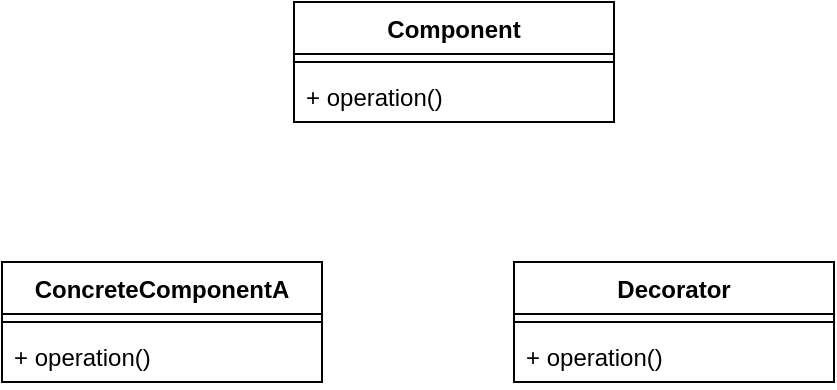 <mxfile version="20.8.5" type="github">
  <diagram id="C5RBs43oDa-KdzZeNtuy" name="Page-1">
    <mxGraphModel dx="1434" dy="764" grid="1" gridSize="10" guides="1" tooltips="1" connect="1" arrows="1" fold="1" page="1" pageScale="1" pageWidth="827" pageHeight="1169" math="0" shadow="0">
      <root>
        <mxCell id="WIyWlLk6GJQsqaUBKTNV-0" />
        <mxCell id="WIyWlLk6GJQsqaUBKTNV-1" parent="WIyWlLk6GJQsqaUBKTNV-0" />
        <mxCell id="ZfZTRCn17i9MKFHVlJAH-45" value="Component" style="swimlane;fontStyle=1;align=center;verticalAlign=top;childLayout=stackLayout;horizontal=1;startSize=26;horizontalStack=0;resizeParent=1;resizeParentMax=0;resizeLast=0;collapsible=1;marginBottom=0;" vertex="1" parent="WIyWlLk6GJQsqaUBKTNV-1">
          <mxGeometry x="240" y="80" width="160" height="60" as="geometry" />
        </mxCell>
        <mxCell id="ZfZTRCn17i9MKFHVlJAH-47" value="" style="line;strokeWidth=1;fillColor=none;align=left;verticalAlign=middle;spacingTop=-1;spacingLeft=3;spacingRight=3;rotatable=0;labelPosition=right;points=[];portConstraint=eastwest;strokeColor=inherit;" vertex="1" parent="ZfZTRCn17i9MKFHVlJAH-45">
          <mxGeometry y="26" width="160" height="8" as="geometry" />
        </mxCell>
        <mxCell id="ZfZTRCn17i9MKFHVlJAH-48" value="+ operation()" style="text;strokeColor=none;fillColor=none;align=left;verticalAlign=top;spacingLeft=4;spacingRight=4;overflow=hidden;rotatable=0;points=[[0,0.5],[1,0.5]];portConstraint=eastwest;" vertex="1" parent="ZfZTRCn17i9MKFHVlJAH-45">
          <mxGeometry y="34" width="160" height="26" as="geometry" />
        </mxCell>
        <mxCell id="ZfZTRCn17i9MKFHVlJAH-49" value="ConcreteComponentA" style="swimlane;fontStyle=1;align=center;verticalAlign=top;childLayout=stackLayout;horizontal=1;startSize=26;horizontalStack=0;resizeParent=1;resizeParentMax=0;resizeLast=0;collapsible=1;marginBottom=0;" vertex="1" parent="WIyWlLk6GJQsqaUBKTNV-1">
          <mxGeometry x="94" y="210" width="160" height="60" as="geometry" />
        </mxCell>
        <mxCell id="ZfZTRCn17i9MKFHVlJAH-50" value="" style="line;strokeWidth=1;fillColor=none;align=left;verticalAlign=middle;spacingTop=-1;spacingLeft=3;spacingRight=3;rotatable=0;labelPosition=right;points=[];portConstraint=eastwest;strokeColor=inherit;" vertex="1" parent="ZfZTRCn17i9MKFHVlJAH-49">
          <mxGeometry y="26" width="160" height="8" as="geometry" />
        </mxCell>
        <mxCell id="ZfZTRCn17i9MKFHVlJAH-51" value="+ operation()" style="text;strokeColor=none;fillColor=none;align=left;verticalAlign=top;spacingLeft=4;spacingRight=4;overflow=hidden;rotatable=0;points=[[0,0.5],[1,0.5]];portConstraint=eastwest;" vertex="1" parent="ZfZTRCn17i9MKFHVlJAH-49">
          <mxGeometry y="34" width="160" height="26" as="geometry" />
        </mxCell>
        <mxCell id="ZfZTRCn17i9MKFHVlJAH-52" value="Decorator" style="swimlane;fontStyle=1;align=center;verticalAlign=top;childLayout=stackLayout;horizontal=1;startSize=26;horizontalStack=0;resizeParent=1;resizeParentMax=0;resizeLast=0;collapsible=1;marginBottom=0;" vertex="1" parent="WIyWlLk6GJQsqaUBKTNV-1">
          <mxGeometry x="350" y="210" width="160" height="60" as="geometry" />
        </mxCell>
        <mxCell id="ZfZTRCn17i9MKFHVlJAH-53" value="" style="line;strokeWidth=1;fillColor=none;align=left;verticalAlign=middle;spacingTop=-1;spacingLeft=3;spacingRight=3;rotatable=0;labelPosition=right;points=[];portConstraint=eastwest;strokeColor=inherit;" vertex="1" parent="ZfZTRCn17i9MKFHVlJAH-52">
          <mxGeometry y="26" width="160" height="8" as="geometry" />
        </mxCell>
        <mxCell id="ZfZTRCn17i9MKFHVlJAH-54" value="+ operation()" style="text;strokeColor=none;fillColor=none;align=left;verticalAlign=top;spacingLeft=4;spacingRight=4;overflow=hidden;rotatable=0;points=[[0,0.5],[1,0.5]];portConstraint=eastwest;" vertex="1" parent="ZfZTRCn17i9MKFHVlJAH-52">
          <mxGeometry y="34" width="160" height="26" as="geometry" />
        </mxCell>
      </root>
    </mxGraphModel>
  </diagram>
</mxfile>
